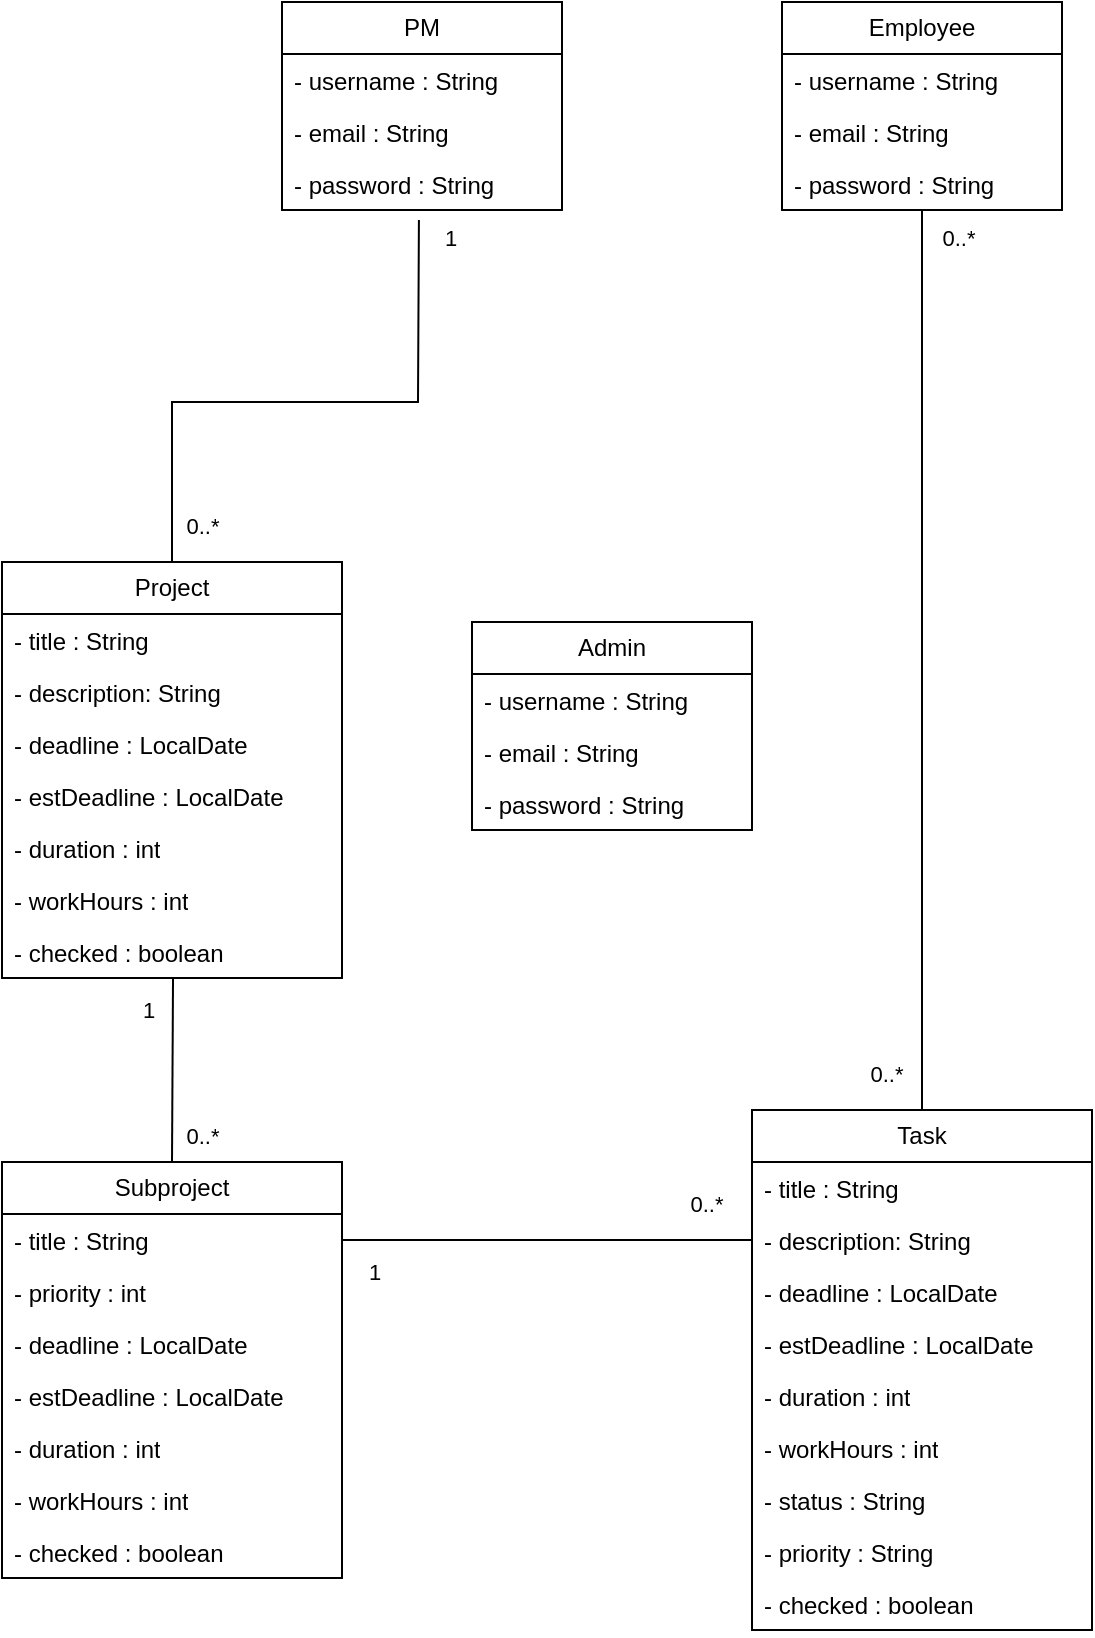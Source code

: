 <mxfile version="24.7.8">
  <diagram name="Side-1" id="wfgy6BFf-dM6Ul5jxZ6s">
    <mxGraphModel dx="1706" dy="939" grid="1" gridSize="10" guides="1" tooltips="1" connect="1" arrows="1" fold="1" page="1" pageScale="1" pageWidth="827" pageHeight="1169" math="0" shadow="0">
      <root>
        <mxCell id="0" />
        <mxCell id="1" parent="0" />
        <mxCell id="nMIsiikUHlDKMF4xCVWa-1" value="Admin" style="swimlane;fontStyle=0;childLayout=stackLayout;horizontal=1;startSize=26;fillColor=none;horizontalStack=0;resizeParent=1;resizeParentMax=0;resizeLast=0;collapsible=1;marginBottom=0;whiteSpace=wrap;html=1;" vertex="1" parent="1">
          <mxGeometry x="425" y="410" width="140" height="104" as="geometry" />
        </mxCell>
        <mxCell id="nMIsiikUHlDKMF4xCVWa-2" value="- username : String" style="text;strokeColor=none;fillColor=none;align=left;verticalAlign=top;spacingLeft=4;spacingRight=4;overflow=hidden;rotatable=0;points=[[0,0.5],[1,0.5]];portConstraint=eastwest;whiteSpace=wrap;html=1;" vertex="1" parent="nMIsiikUHlDKMF4xCVWa-1">
          <mxGeometry y="26" width="140" height="26" as="geometry" />
        </mxCell>
        <mxCell id="nMIsiikUHlDKMF4xCVWa-3" value="- email : String" style="text;strokeColor=none;fillColor=none;align=left;verticalAlign=top;spacingLeft=4;spacingRight=4;overflow=hidden;rotatable=0;points=[[0,0.5],[1,0.5]];portConstraint=eastwest;whiteSpace=wrap;html=1;" vertex="1" parent="nMIsiikUHlDKMF4xCVWa-1">
          <mxGeometry y="52" width="140" height="26" as="geometry" />
        </mxCell>
        <mxCell id="nMIsiikUHlDKMF4xCVWa-4" value="- password : String" style="text;strokeColor=none;fillColor=none;align=left;verticalAlign=top;spacingLeft=4;spacingRight=4;overflow=hidden;rotatable=0;points=[[0,0.5],[1,0.5]];portConstraint=eastwest;whiteSpace=wrap;html=1;" vertex="1" parent="nMIsiikUHlDKMF4xCVWa-1">
          <mxGeometry y="78" width="140" height="26" as="geometry" />
        </mxCell>
        <mxCell id="nMIsiikUHlDKMF4xCVWa-5" value="PM&lt;span style=&quot;color: rgba(0, 0, 0, 0); font-family: monospace; font-size: 0px; text-align: start; text-wrap: nowrap;&quot;&gt;%3CmxGraphModel%3E%3Croot%3E%3CmxCell%20id%3D%220%22%2F%3E%3CmxCell%20id%3D%221%22%20parent%3D%220%22%2F%3E%3CmxCell%20id%3D%222%22%20value%3D%22Admin%22%20style%3D%22swimlane%3BfontStyle%3D0%3BchildLayout%3DstackLayout%3Bhorizontal%3D1%3BstartSize%3D26%3BfillColor%3Dnone%3BhorizontalStack%3D0%3BresizeParent%3D1%3BresizeParentMax%3D0%3BresizeLast%3D0%3Bcollapsible%3D1%3BmarginBottom%3D0%3BwhiteSpace%3Dwrap%3Bhtml%3D1%3B%22%20vertex%3D%221%22%20parent%3D%221%22%3E%3CmxGeometry%20x%3D%22110%22%20y%3D%22110%22%20width%3D%22140%22%20height%3D%22104%22%20as%3D%22geometry%22%2F%3E%3C%2FmxCell%3E%3CmxCell%20id%3D%223%22%20value%3D%22-%20Username%20%3A%20String%22%20style%3D%22text%3BstrokeColor%3Dnone%3BfillColor%3Dnone%3Balign%3Dleft%3BverticalAlign%3Dtop%3BspacingLeft%3D4%3BspacingRight%3D4%3Boverflow%3Dhidden%3Brotatable%3D0%3Bpoints%3D%5B%5B0%2C0.5%5D%2C%5B1%2C0.5%5D%5D%3BportConstraint%3Deastwest%3BwhiteSpace%3Dwrap%3Bhtml%3D1%3B%22%20vertex%3D%221%22%20parent%3D%222%22%3E%3CmxGeometry%20y%3D%2226%22%20width%3D%22140%22%20height%3D%2226%22%20as%3D%22geometry%22%2F%3E%3C%2FmxCell%3E%3CmxCell%20id%3D%224%22%20value%3D%22-%20Email%20%3A%20String%22%20style%3D%22text%3BstrokeColor%3Dnone%3BfillColor%3Dnone%3Balign%3Dleft%3BverticalAlign%3Dtop%3BspacingLeft%3D4%3BspacingRight%3D4%3Boverflow%3Dhidden%3Brotatable%3D0%3Bpoints%3D%5B%5B0%2C0.5%5D%2C%5B1%2C0.5%5D%5D%3BportConstraint%3Deastwest%3BwhiteSpace%3Dwrap%3Bhtml%3D1%3B%22%20vertex%3D%221%22%20parent%3D%222%22%3E%3CmxGeometry%20y%3D%2252%22%20width%3D%22140%22%20height%3D%2226%22%20as%3D%22geometry%22%2F%3E%3C%2FmxCell%3E%3CmxCell%20id%3D%225%22%20value%3D%22-%20Password%20%3A%20String%22%20style%3D%22text%3BstrokeColor%3Dnone%3BfillColor%3Dnone%3Balign%3Dleft%3BverticalAlign%3Dtop%3BspacingLeft%3D4%3BspacingRight%3D4%3Boverflow%3Dhidden%3Brotatable%3D0%3Bpoints%3D%5B%5B0%2C0.5%5D%2C%5B1%2C0.5%5D%5D%3BportConstraint%3Deastwest%3BwhiteSpace%3Dwrap%3Bhtml%3D1%3B%22%20vertex%3D%221%22%20parent%3D%222%22%3E%3CmxGeometry%20y%3D%2278%22%20width%3D%22140%22%20height%3D%2226%22%20as%3D%22geometry%22%2F%3E%3C%2FmxCell%3E%3C%2Froot%3E%3C%2FmxGraphModel%3E&lt;/span&gt;&lt;span style=&quot;color: rgba(0, 0, 0, 0); font-family: monospace; font-size: 0px; text-align: start; text-wrap: nowrap;&quot;&gt;%3CmxGraphModel%3E%3Croot%3E%3CmxCell%20id%3D%220%22%2F%3E%3CmxCell%20id%3D%221%22%20parent%3D%220%22%2F%3E%3CmxCell%20id%3D%222%22%20value%3D%22Admin%22%20style%3D%22swimlane%3BfontStyle%3D0%3BchildLayout%3DstackLayout%3Bhorizontal%3D1%3BstartSize%3D26%3BfillColor%3Dnone%3BhorizontalStack%3D0%3BresizeParent%3D1%3BresizeParentMax%3D0%3BresizeLast%3D0%3Bcollapsible%3D1%3BmarginBottom%3D0%3BwhiteSpace%3Dwrap%3Bhtml%3D1%3B%22%20vertex%3D%221%22%20parent%3D%221%22%3E%3CmxGeometry%20x%3D%22110%22%20y%3D%22110%22%20width%3D%22140%22%20height%3D%22104%22%20as%3D%22geometry%22%2F%3E%3C%2FmxCell%3E%3CmxCell%20id%3D%223%22%20value%3D%22-%20Username%20%3A%20String%22%20style%3D%22text%3BstrokeColor%3Dnone%3BfillColor%3Dnone%3Balign%3Dleft%3BverticalAlign%3Dtop%3BspacingLeft%3D4%3BspacingRight%3D4%3Boverflow%3Dhidden%3Brotatable%3D0%3Bpoints%3D%5B%5B0%2C0.5%5D%2C%5B1%2C0.5%5D%5D%3BportConstraint%3Deastwest%3BwhiteSpace%3Dwrap%3Bhtml%3D1%3B%22%20vertex%3D%221%22%20parent%3D%222%22%3E%3CmxGeometry%20y%3D%2226%22%20width%3D%22140%22%20height%3D%2226%22%20as%3D%22geometry%22%2F%3E%3C%2FmxCell%3E%3CmxCell%20id%3D%224%22%20value%3D%22-%20Email%20%3A%20String%22%20style%3D%22text%3BstrokeColor%3Dnone%3BfillColor%3Dnone%3Balign%3Dleft%3BverticalAlign%3Dtop%3BspacingLeft%3D4%3BspacingRight%3D4%3Boverflow%3Dhidden%3Brotatable%3D0%3Bpoints%3D%5B%5B0%2C0.5%5D%2C%5B1%2C0.5%5D%5D%3BportConstraint%3Deastwest%3BwhiteSpace%3Dwrap%3Bhtml%3D1%3B%22%20vertex%3D%221%22%20parent%3D%222%22%3E%3CmxGeometry%20y%3D%2252%22%20width%3D%22140%22%20height%3D%2226%22%20as%3D%22geometry%22%2F%3E%3C%2FmxCell%3E%3CmxCell%20id%3D%225%22%20value%3D%22-%20Password%20%3A%20String%22%20style%3D%22text%3BstrokeColor%3Dnone%3BfillColor%3Dnone%3Balign%3Dleft%3BverticalAlign%3Dtop%3BspacingLeft%3D4%3BspacingRight%3D4%3Boverflow%3Dhidden%3Brotatable%3D0%3Bpoints%3D%5B%5B0%2C0.5%5D%2C%5B1%2C0.5%5D%5D%3BportConstraint%3Deastwest%3BwhiteSpace%3Dwrap%3Bhtml%3D1%3B%22%20vertex%3D%221%22%20parent%3D%222%22%3E%3CmxGeometry%20y%3D%2278%22%20width%3D%22140%22%20height%3D%2226%22%20as%3D%22geometry%22%2F%3E%3C%2FmxCell%3E%3C%2Froot%3E%3C%2FmxGraphModel%3E&lt;/span&gt;" style="swimlane;fontStyle=0;childLayout=stackLayout;horizontal=1;startSize=26;fillColor=none;horizontalStack=0;resizeParent=1;resizeParentMax=0;resizeLast=0;collapsible=1;marginBottom=0;whiteSpace=wrap;html=1;" vertex="1" parent="1">
          <mxGeometry x="330" y="100" width="140" height="104" as="geometry" />
        </mxCell>
        <mxCell id="nMIsiikUHlDKMF4xCVWa-6" value="- username : String" style="text;strokeColor=none;fillColor=none;align=left;verticalAlign=top;spacingLeft=4;spacingRight=4;overflow=hidden;rotatable=0;points=[[0,0.5],[1,0.5]];portConstraint=eastwest;whiteSpace=wrap;html=1;" vertex="1" parent="nMIsiikUHlDKMF4xCVWa-5">
          <mxGeometry y="26" width="140" height="26" as="geometry" />
        </mxCell>
        <mxCell id="nMIsiikUHlDKMF4xCVWa-7" value="- email : String" style="text;strokeColor=none;fillColor=none;align=left;verticalAlign=top;spacingLeft=4;spacingRight=4;overflow=hidden;rotatable=0;points=[[0,0.5],[1,0.5]];portConstraint=eastwest;whiteSpace=wrap;html=1;" vertex="1" parent="nMIsiikUHlDKMF4xCVWa-5">
          <mxGeometry y="52" width="140" height="26" as="geometry" />
        </mxCell>
        <mxCell id="nMIsiikUHlDKMF4xCVWa-8" value="- password : String" style="text;strokeColor=none;fillColor=none;align=left;verticalAlign=top;spacingLeft=4;spacingRight=4;overflow=hidden;rotatable=0;points=[[0,0.5],[1,0.5]];portConstraint=eastwest;whiteSpace=wrap;html=1;" vertex="1" parent="nMIsiikUHlDKMF4xCVWa-5">
          <mxGeometry y="78" width="140" height="26" as="geometry" />
        </mxCell>
        <mxCell id="nMIsiikUHlDKMF4xCVWa-9" value="Employee" style="swimlane;fontStyle=0;childLayout=stackLayout;horizontal=1;startSize=26;fillColor=none;horizontalStack=0;resizeParent=1;resizeParentMax=0;resizeLast=0;collapsible=1;marginBottom=0;whiteSpace=wrap;html=1;" vertex="1" parent="1">
          <mxGeometry x="580" y="100" width="140" height="104" as="geometry" />
        </mxCell>
        <mxCell id="nMIsiikUHlDKMF4xCVWa-10" value="- username : String" style="text;strokeColor=none;fillColor=none;align=left;verticalAlign=top;spacingLeft=4;spacingRight=4;overflow=hidden;rotatable=0;points=[[0,0.5],[1,0.5]];portConstraint=eastwest;whiteSpace=wrap;html=1;" vertex="1" parent="nMIsiikUHlDKMF4xCVWa-9">
          <mxGeometry y="26" width="140" height="26" as="geometry" />
        </mxCell>
        <mxCell id="nMIsiikUHlDKMF4xCVWa-11" value="- email : String" style="text;strokeColor=none;fillColor=none;align=left;verticalAlign=top;spacingLeft=4;spacingRight=4;overflow=hidden;rotatable=0;points=[[0,0.5],[1,0.5]];portConstraint=eastwest;whiteSpace=wrap;html=1;" vertex="1" parent="nMIsiikUHlDKMF4xCVWa-9">
          <mxGeometry y="52" width="140" height="26" as="geometry" />
        </mxCell>
        <mxCell id="nMIsiikUHlDKMF4xCVWa-12" value="- password : String" style="text;strokeColor=none;fillColor=none;align=left;verticalAlign=top;spacingLeft=4;spacingRight=4;overflow=hidden;rotatable=0;points=[[0,0.5],[1,0.5]];portConstraint=eastwest;whiteSpace=wrap;html=1;" vertex="1" parent="nMIsiikUHlDKMF4xCVWa-9">
          <mxGeometry y="78" width="140" height="26" as="geometry" />
        </mxCell>
        <mxCell id="nMIsiikUHlDKMF4xCVWa-13" value="Project" style="swimlane;fontStyle=0;childLayout=stackLayout;horizontal=1;startSize=26;fillColor=none;horizontalStack=0;resizeParent=1;resizeParentMax=0;resizeLast=0;collapsible=1;marginBottom=0;whiteSpace=wrap;html=1;" vertex="1" parent="1">
          <mxGeometry x="190" y="380" width="170" height="208" as="geometry" />
        </mxCell>
        <mxCell id="nMIsiikUHlDKMF4xCVWa-14" value="- title : String" style="text;strokeColor=none;fillColor=none;align=left;verticalAlign=top;spacingLeft=4;spacingRight=4;overflow=hidden;rotatable=0;points=[[0,0.5],[1,0.5]];portConstraint=eastwest;whiteSpace=wrap;html=1;" vertex="1" parent="nMIsiikUHlDKMF4xCVWa-13">
          <mxGeometry y="26" width="170" height="26" as="geometry" />
        </mxCell>
        <mxCell id="nMIsiikUHlDKMF4xCVWa-15" value="- description: String" style="text;strokeColor=none;fillColor=none;align=left;verticalAlign=top;spacingLeft=4;spacingRight=4;overflow=hidden;rotatable=0;points=[[0,0.5],[1,0.5]];portConstraint=eastwest;whiteSpace=wrap;html=1;" vertex="1" parent="nMIsiikUHlDKMF4xCVWa-13">
          <mxGeometry y="52" width="170" height="26" as="geometry" />
        </mxCell>
        <mxCell id="nMIsiikUHlDKMF4xCVWa-16" value="- deadline : LocalDate" style="text;strokeColor=none;fillColor=none;align=left;verticalAlign=top;spacingLeft=4;spacingRight=4;overflow=hidden;rotatable=0;points=[[0,0.5],[1,0.5]];portConstraint=eastwest;whiteSpace=wrap;html=1;" vertex="1" parent="nMIsiikUHlDKMF4xCVWa-13">
          <mxGeometry y="78" width="170" height="26" as="geometry" />
        </mxCell>
        <mxCell id="nMIsiikUHlDKMF4xCVWa-19" value="- estDeadline : LocalDate" style="text;strokeColor=none;fillColor=none;align=left;verticalAlign=top;spacingLeft=4;spacingRight=4;overflow=hidden;rotatable=0;points=[[0,0.5],[1,0.5]];portConstraint=eastwest;whiteSpace=wrap;html=1;" vertex="1" parent="nMIsiikUHlDKMF4xCVWa-13">
          <mxGeometry y="104" width="170" height="26" as="geometry" />
        </mxCell>
        <mxCell id="nMIsiikUHlDKMF4xCVWa-20" value="- duration : int" style="text;strokeColor=none;fillColor=none;align=left;verticalAlign=top;spacingLeft=4;spacingRight=4;overflow=hidden;rotatable=0;points=[[0,0.5],[1,0.5]];portConstraint=eastwest;whiteSpace=wrap;html=1;" vertex="1" parent="nMIsiikUHlDKMF4xCVWa-13">
          <mxGeometry y="130" width="170" height="26" as="geometry" />
        </mxCell>
        <mxCell id="nMIsiikUHlDKMF4xCVWa-21" value="- workHours : int" style="text;strokeColor=none;fillColor=none;align=left;verticalAlign=top;spacingLeft=4;spacingRight=4;overflow=hidden;rotatable=0;points=[[0,0.5],[1,0.5]];portConstraint=eastwest;whiteSpace=wrap;html=1;" vertex="1" parent="nMIsiikUHlDKMF4xCVWa-13">
          <mxGeometry y="156" width="170" height="26" as="geometry" />
        </mxCell>
        <mxCell id="nMIsiikUHlDKMF4xCVWa-22" value="- checked : boolean" style="text;strokeColor=none;fillColor=none;align=left;verticalAlign=top;spacingLeft=4;spacingRight=4;overflow=hidden;rotatable=0;points=[[0,0.5],[1,0.5]];portConstraint=eastwest;whiteSpace=wrap;html=1;" vertex="1" parent="nMIsiikUHlDKMF4xCVWa-13">
          <mxGeometry y="182" width="170" height="26" as="geometry" />
        </mxCell>
        <mxCell id="nMIsiikUHlDKMF4xCVWa-30" value="" style="endArrow=none;html=1;rounded=0;exitX=0.489;exitY=1.192;exitDx=0;exitDy=0;exitPerimeter=0;entryX=0.5;entryY=0;entryDx=0;entryDy=0;" edge="1" parent="1" source="nMIsiikUHlDKMF4xCVWa-8" target="nMIsiikUHlDKMF4xCVWa-13">
          <mxGeometry width="50" height="50" relative="1" as="geometry">
            <mxPoint x="390" y="370" as="sourcePoint" />
            <mxPoint x="440" y="320" as="targetPoint" />
            <Array as="points">
              <mxPoint x="398" y="300" />
              <mxPoint x="275" y="300" />
            </Array>
          </mxGeometry>
        </mxCell>
        <mxCell id="nMIsiikUHlDKMF4xCVWa-31" value="1" style="edgeLabel;html=1;align=center;verticalAlign=middle;resizable=0;points=[];" vertex="1" connectable="0" parent="nMIsiikUHlDKMF4xCVWa-30">
          <mxGeometry x="-0.891" y="2" relative="1" as="geometry">
            <mxPoint x="13" y="-7" as="offset" />
          </mxGeometry>
        </mxCell>
        <mxCell id="nMIsiikUHlDKMF4xCVWa-32" value="0..*" style="edgeLabel;html=1;align=center;verticalAlign=middle;resizable=0;points=[];" vertex="1" connectable="0" parent="nMIsiikUHlDKMF4xCVWa-30">
          <mxGeometry x="0.857" relative="1" as="geometry">
            <mxPoint x="15" y="3" as="offset" />
          </mxGeometry>
        </mxCell>
        <mxCell id="nMIsiikUHlDKMF4xCVWa-33" value="Subproject" style="swimlane;fontStyle=0;childLayout=stackLayout;horizontal=1;startSize=26;fillColor=none;horizontalStack=0;resizeParent=1;resizeParentMax=0;resizeLast=0;collapsible=1;marginBottom=0;whiteSpace=wrap;html=1;" vertex="1" parent="1">
          <mxGeometry x="190" y="680" width="170" height="208" as="geometry" />
        </mxCell>
        <mxCell id="nMIsiikUHlDKMF4xCVWa-34" value="- title : String" style="text;strokeColor=none;fillColor=none;align=left;verticalAlign=top;spacingLeft=4;spacingRight=4;overflow=hidden;rotatable=0;points=[[0,0.5],[1,0.5]];portConstraint=eastwest;whiteSpace=wrap;html=1;" vertex="1" parent="nMIsiikUHlDKMF4xCVWa-33">
          <mxGeometry y="26" width="170" height="26" as="geometry" />
        </mxCell>
        <mxCell id="nMIsiikUHlDKMF4xCVWa-35" value="- priority : int" style="text;strokeColor=none;fillColor=none;align=left;verticalAlign=top;spacingLeft=4;spacingRight=4;overflow=hidden;rotatable=0;points=[[0,0.5],[1,0.5]];portConstraint=eastwest;whiteSpace=wrap;html=1;" vertex="1" parent="nMIsiikUHlDKMF4xCVWa-33">
          <mxGeometry y="52" width="170" height="26" as="geometry" />
        </mxCell>
        <mxCell id="nMIsiikUHlDKMF4xCVWa-36" value="- deadline : LocalDate" style="text;strokeColor=none;fillColor=none;align=left;verticalAlign=top;spacingLeft=4;spacingRight=4;overflow=hidden;rotatable=0;points=[[0,0.5],[1,0.5]];portConstraint=eastwest;whiteSpace=wrap;html=1;" vertex="1" parent="nMIsiikUHlDKMF4xCVWa-33">
          <mxGeometry y="78" width="170" height="26" as="geometry" />
        </mxCell>
        <mxCell id="nMIsiikUHlDKMF4xCVWa-37" value="- estDeadline : LocalDate" style="text;strokeColor=none;fillColor=none;align=left;verticalAlign=top;spacingLeft=4;spacingRight=4;overflow=hidden;rotatable=0;points=[[0,0.5],[1,0.5]];portConstraint=eastwest;whiteSpace=wrap;html=1;" vertex="1" parent="nMIsiikUHlDKMF4xCVWa-33">
          <mxGeometry y="104" width="170" height="26" as="geometry" />
        </mxCell>
        <mxCell id="nMIsiikUHlDKMF4xCVWa-38" value="- duration : int" style="text;strokeColor=none;fillColor=none;align=left;verticalAlign=top;spacingLeft=4;spacingRight=4;overflow=hidden;rotatable=0;points=[[0,0.5],[1,0.5]];portConstraint=eastwest;whiteSpace=wrap;html=1;" vertex="1" parent="nMIsiikUHlDKMF4xCVWa-33">
          <mxGeometry y="130" width="170" height="26" as="geometry" />
        </mxCell>
        <mxCell id="nMIsiikUHlDKMF4xCVWa-39" value="- workHours : int" style="text;strokeColor=none;fillColor=none;align=left;verticalAlign=top;spacingLeft=4;spacingRight=4;overflow=hidden;rotatable=0;points=[[0,0.5],[1,0.5]];portConstraint=eastwest;whiteSpace=wrap;html=1;" vertex="1" parent="nMIsiikUHlDKMF4xCVWa-33">
          <mxGeometry y="156" width="170" height="26" as="geometry" />
        </mxCell>
        <mxCell id="nMIsiikUHlDKMF4xCVWa-40" value="- checked : boolean" style="text;strokeColor=none;fillColor=none;align=left;verticalAlign=top;spacingLeft=4;spacingRight=4;overflow=hidden;rotatable=0;points=[[0,0.5],[1,0.5]];portConstraint=eastwest;whiteSpace=wrap;html=1;" vertex="1" parent="nMIsiikUHlDKMF4xCVWa-33">
          <mxGeometry y="182" width="170" height="26" as="geometry" />
        </mxCell>
        <mxCell id="nMIsiikUHlDKMF4xCVWa-41" value="" style="endArrow=none;html=1;rounded=0;entryX=0.5;entryY=0;entryDx=0;entryDy=0;exitX=0.503;exitY=1;exitDx=0;exitDy=0;exitPerimeter=0;" edge="1" parent="1" source="nMIsiikUHlDKMF4xCVWa-22" target="nMIsiikUHlDKMF4xCVWa-33">
          <mxGeometry width="50" height="50" relative="1" as="geometry">
            <mxPoint x="350" y="620" as="sourcePoint" />
            <mxPoint x="440.58" y="719.5" as="targetPoint" />
          </mxGeometry>
        </mxCell>
        <mxCell id="nMIsiikUHlDKMF4xCVWa-42" value="1" style="edgeLabel;html=1;align=center;verticalAlign=middle;resizable=0;points=[];" vertex="1" connectable="0" parent="nMIsiikUHlDKMF4xCVWa-41">
          <mxGeometry x="-0.652" relative="1" as="geometry">
            <mxPoint x="-13" as="offset" />
          </mxGeometry>
        </mxCell>
        <mxCell id="nMIsiikUHlDKMF4xCVWa-43" value="0..*" style="edgeLabel;html=1;align=center;verticalAlign=middle;resizable=0;points=[];" vertex="1" connectable="0" parent="nMIsiikUHlDKMF4xCVWa-41">
          <mxGeometry x="0.717" relative="1" as="geometry">
            <mxPoint x="15" as="offset" />
          </mxGeometry>
        </mxCell>
        <mxCell id="nMIsiikUHlDKMF4xCVWa-44" value="Task" style="swimlane;fontStyle=0;childLayout=stackLayout;horizontal=1;startSize=26;fillColor=none;horizontalStack=0;resizeParent=1;resizeParentMax=0;resizeLast=0;collapsible=1;marginBottom=0;whiteSpace=wrap;html=1;" vertex="1" parent="1">
          <mxGeometry x="565" y="654" width="170" height="260" as="geometry" />
        </mxCell>
        <mxCell id="nMIsiikUHlDKMF4xCVWa-45" value="- title : String" style="text;strokeColor=none;fillColor=none;align=left;verticalAlign=top;spacingLeft=4;spacingRight=4;overflow=hidden;rotatable=0;points=[[0,0.5],[1,0.5]];portConstraint=eastwest;whiteSpace=wrap;html=1;" vertex="1" parent="nMIsiikUHlDKMF4xCVWa-44">
          <mxGeometry y="26" width="170" height="26" as="geometry" />
        </mxCell>
        <mxCell id="nMIsiikUHlDKMF4xCVWa-52" value="- description: String" style="text;strokeColor=none;fillColor=none;align=left;verticalAlign=top;spacingLeft=4;spacingRight=4;overflow=hidden;rotatable=0;points=[[0,0.5],[1,0.5]];portConstraint=eastwest;whiteSpace=wrap;html=1;" vertex="1" parent="nMIsiikUHlDKMF4xCVWa-44">
          <mxGeometry y="52" width="170" height="26" as="geometry" />
        </mxCell>
        <mxCell id="nMIsiikUHlDKMF4xCVWa-47" value="- deadline : LocalDate" style="text;strokeColor=none;fillColor=none;align=left;verticalAlign=top;spacingLeft=4;spacingRight=4;overflow=hidden;rotatable=0;points=[[0,0.5],[1,0.5]];portConstraint=eastwest;whiteSpace=wrap;html=1;" vertex="1" parent="nMIsiikUHlDKMF4xCVWa-44">
          <mxGeometry y="78" width="170" height="26" as="geometry" />
        </mxCell>
        <mxCell id="nMIsiikUHlDKMF4xCVWa-48" value="- estDeadline : LocalDate" style="text;strokeColor=none;fillColor=none;align=left;verticalAlign=top;spacingLeft=4;spacingRight=4;overflow=hidden;rotatable=0;points=[[0,0.5],[1,0.5]];portConstraint=eastwest;whiteSpace=wrap;html=1;" vertex="1" parent="nMIsiikUHlDKMF4xCVWa-44">
          <mxGeometry y="104" width="170" height="26" as="geometry" />
        </mxCell>
        <mxCell id="nMIsiikUHlDKMF4xCVWa-49" value="- duration : int" style="text;strokeColor=none;fillColor=none;align=left;verticalAlign=top;spacingLeft=4;spacingRight=4;overflow=hidden;rotatable=0;points=[[0,0.5],[1,0.5]];portConstraint=eastwest;whiteSpace=wrap;html=1;" vertex="1" parent="nMIsiikUHlDKMF4xCVWa-44">
          <mxGeometry y="130" width="170" height="26" as="geometry" />
        </mxCell>
        <mxCell id="nMIsiikUHlDKMF4xCVWa-50" value="- workHours : int" style="text;strokeColor=none;fillColor=none;align=left;verticalAlign=top;spacingLeft=4;spacingRight=4;overflow=hidden;rotatable=0;points=[[0,0.5],[1,0.5]];portConstraint=eastwest;whiteSpace=wrap;html=1;" vertex="1" parent="nMIsiikUHlDKMF4xCVWa-44">
          <mxGeometry y="156" width="170" height="26" as="geometry" />
        </mxCell>
        <mxCell id="nMIsiikUHlDKMF4xCVWa-53" value="- status : String" style="text;strokeColor=none;fillColor=none;align=left;verticalAlign=top;spacingLeft=4;spacingRight=4;overflow=hidden;rotatable=0;points=[[0,0.5],[1,0.5]];portConstraint=eastwest;whiteSpace=wrap;html=1;" vertex="1" parent="nMIsiikUHlDKMF4xCVWa-44">
          <mxGeometry y="182" width="170" height="26" as="geometry" />
        </mxCell>
        <mxCell id="nMIsiikUHlDKMF4xCVWa-46" value="- priority : String" style="text;strokeColor=none;fillColor=none;align=left;verticalAlign=top;spacingLeft=4;spacingRight=4;overflow=hidden;rotatable=0;points=[[0,0.5],[1,0.5]];portConstraint=eastwest;whiteSpace=wrap;html=1;" vertex="1" parent="nMIsiikUHlDKMF4xCVWa-44">
          <mxGeometry y="208" width="170" height="26" as="geometry" />
        </mxCell>
        <mxCell id="nMIsiikUHlDKMF4xCVWa-51" value="- checked : boolean" style="text;strokeColor=none;fillColor=none;align=left;verticalAlign=top;spacingLeft=4;spacingRight=4;overflow=hidden;rotatable=0;points=[[0,0.5],[1,0.5]];portConstraint=eastwest;whiteSpace=wrap;html=1;" vertex="1" parent="nMIsiikUHlDKMF4xCVWa-44">
          <mxGeometry y="234" width="170" height="26" as="geometry" />
        </mxCell>
        <mxCell id="nMIsiikUHlDKMF4xCVWa-54" value="" style="endArrow=none;html=1;rounded=0;exitX=1;exitY=0.5;exitDx=0;exitDy=0;entryX=0;entryY=0.5;entryDx=0;entryDy=0;" edge="1" parent="1" source="nMIsiikUHlDKMF4xCVWa-34" target="nMIsiikUHlDKMF4xCVWa-52">
          <mxGeometry width="50" height="50" relative="1" as="geometry">
            <mxPoint x="400" y="715" as="sourcePoint" />
            <mxPoint x="550" y="610" as="targetPoint" />
          </mxGeometry>
        </mxCell>
        <mxCell id="nMIsiikUHlDKMF4xCVWa-55" value="1" style="edgeLabel;html=1;align=center;verticalAlign=middle;resizable=0;points=[];" vertex="1" connectable="0" parent="nMIsiikUHlDKMF4xCVWa-54">
          <mxGeometry x="-0.844" y="2" relative="1" as="geometry">
            <mxPoint y="18" as="offset" />
          </mxGeometry>
        </mxCell>
        <mxCell id="nMIsiikUHlDKMF4xCVWa-56" value="0..*" style="edgeLabel;html=1;align=center;verticalAlign=middle;resizable=0;points=[];" vertex="1" connectable="0" parent="nMIsiikUHlDKMF4xCVWa-54">
          <mxGeometry x="0.776" y="4" relative="1" as="geometry">
            <mxPoint y="-14" as="offset" />
          </mxGeometry>
        </mxCell>
        <mxCell id="nMIsiikUHlDKMF4xCVWa-58" value="" style="endArrow=none;html=1;rounded=0;exitX=0.5;exitY=0;exitDx=0;exitDy=0;entryX=0.5;entryY=1;entryDx=0;entryDy=0;entryPerimeter=0;" edge="1" parent="1" source="nMIsiikUHlDKMF4xCVWa-44" target="nMIsiikUHlDKMF4xCVWa-12">
          <mxGeometry width="50" height="50" relative="1" as="geometry">
            <mxPoint x="660" y="550" as="sourcePoint" />
            <mxPoint x="660" y="260" as="targetPoint" />
          </mxGeometry>
        </mxCell>
        <mxCell id="nMIsiikUHlDKMF4xCVWa-59" value="0..*" style="edgeLabel;html=1;align=center;verticalAlign=middle;resizable=0;points=[];" vertex="1" connectable="0" parent="nMIsiikUHlDKMF4xCVWa-58">
          <mxGeometry x="-0.902" relative="1" as="geometry">
            <mxPoint x="-18" y="4" as="offset" />
          </mxGeometry>
        </mxCell>
        <mxCell id="nMIsiikUHlDKMF4xCVWa-60" value="0..*" style="edgeLabel;html=1;align=center;verticalAlign=middle;resizable=0;points=[];" vertex="1" connectable="0" parent="nMIsiikUHlDKMF4xCVWa-58">
          <mxGeometry x="0.938" relative="1" as="geometry">
            <mxPoint x="18" as="offset" />
          </mxGeometry>
        </mxCell>
      </root>
    </mxGraphModel>
  </diagram>
</mxfile>
